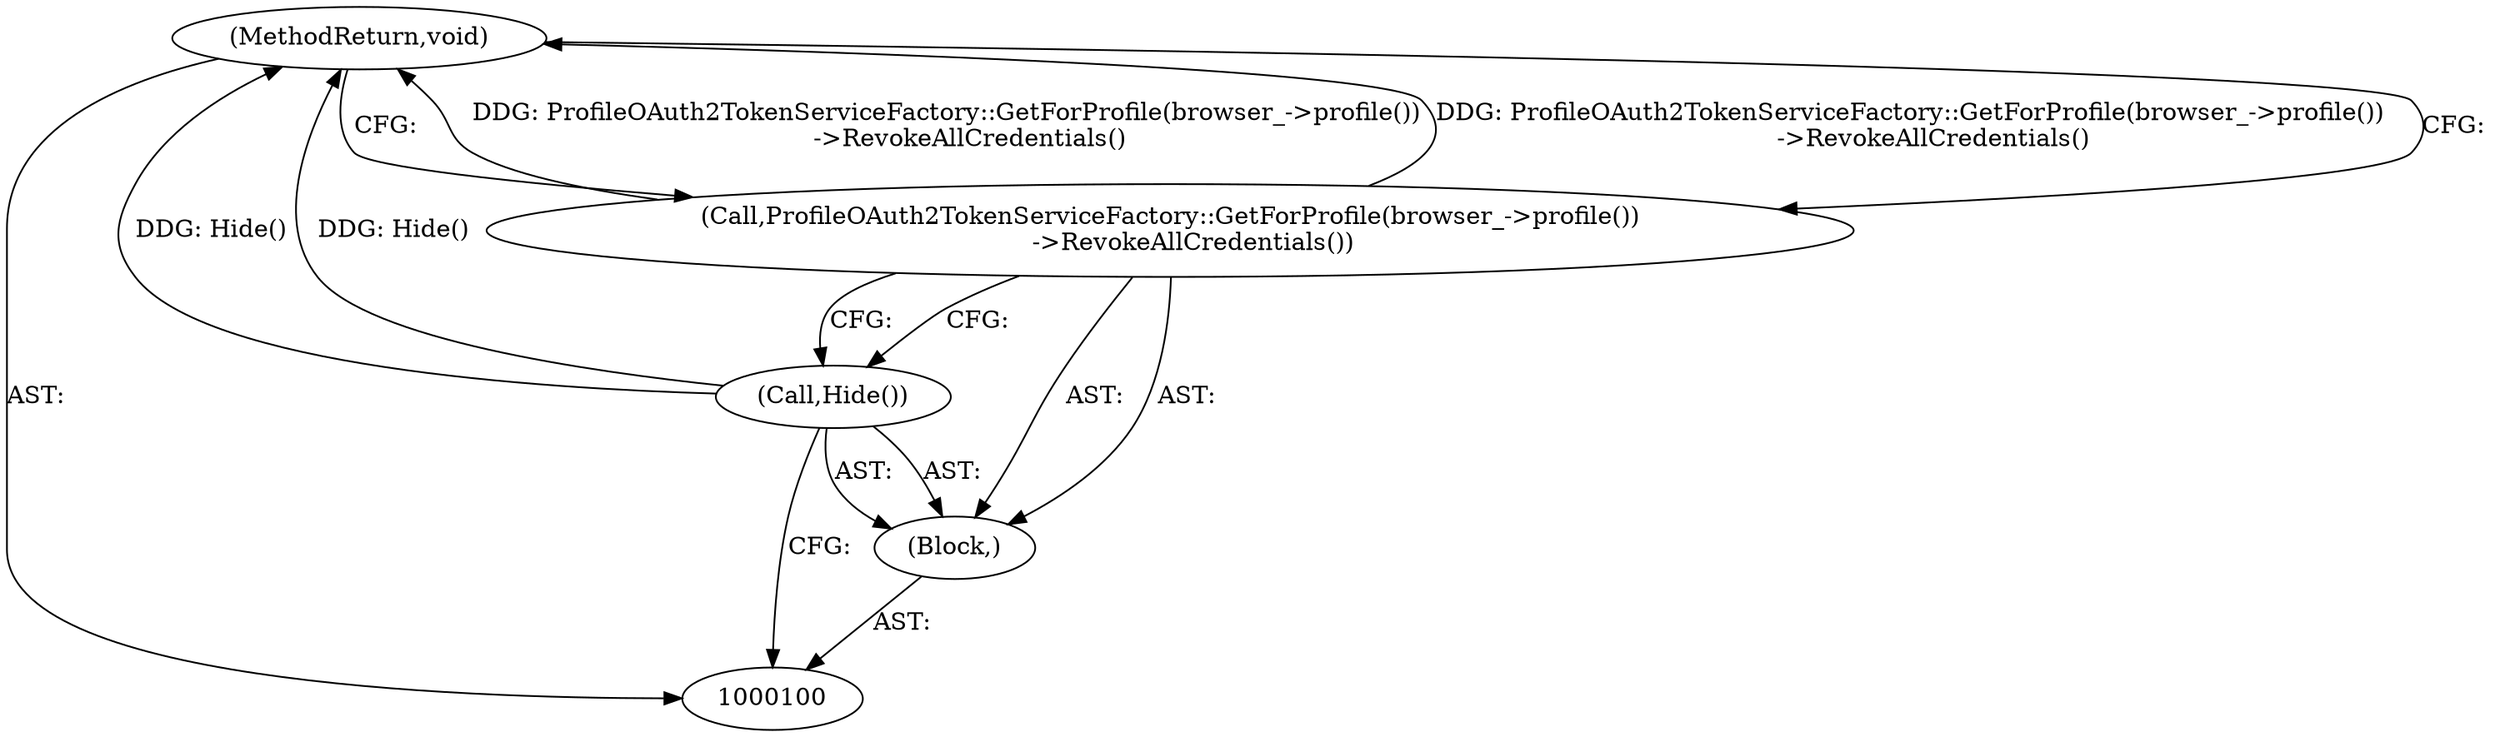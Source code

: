 digraph "1_Chrome_282f53ffdc3b1902da86f6a0791af736837efbf8_4" {
"1000104" [label="(MethodReturn,void)"];
"1000101" [label="(Block,)"];
"1000102" [label="(Call,Hide())"];
"1000103" [label="(Call,ProfileOAuth2TokenServiceFactory::GetForProfile(browser_->profile())\n      ->RevokeAllCredentials())"];
"1000104" -> "1000100"  [label="AST: "];
"1000104" -> "1000103"  [label="CFG: "];
"1000103" -> "1000104"  [label="DDG: ProfileOAuth2TokenServiceFactory::GetForProfile(browser_->profile())\n      ->RevokeAllCredentials()"];
"1000102" -> "1000104"  [label="DDG: Hide()"];
"1000101" -> "1000100"  [label="AST: "];
"1000102" -> "1000101"  [label="AST: "];
"1000103" -> "1000101"  [label="AST: "];
"1000102" -> "1000101"  [label="AST: "];
"1000102" -> "1000100"  [label="CFG: "];
"1000103" -> "1000102"  [label="CFG: "];
"1000102" -> "1000104"  [label="DDG: Hide()"];
"1000103" -> "1000101"  [label="AST: "];
"1000103" -> "1000102"  [label="CFG: "];
"1000104" -> "1000103"  [label="CFG: "];
"1000103" -> "1000104"  [label="DDG: ProfileOAuth2TokenServiceFactory::GetForProfile(browser_->profile())\n      ->RevokeAllCredentials()"];
}
